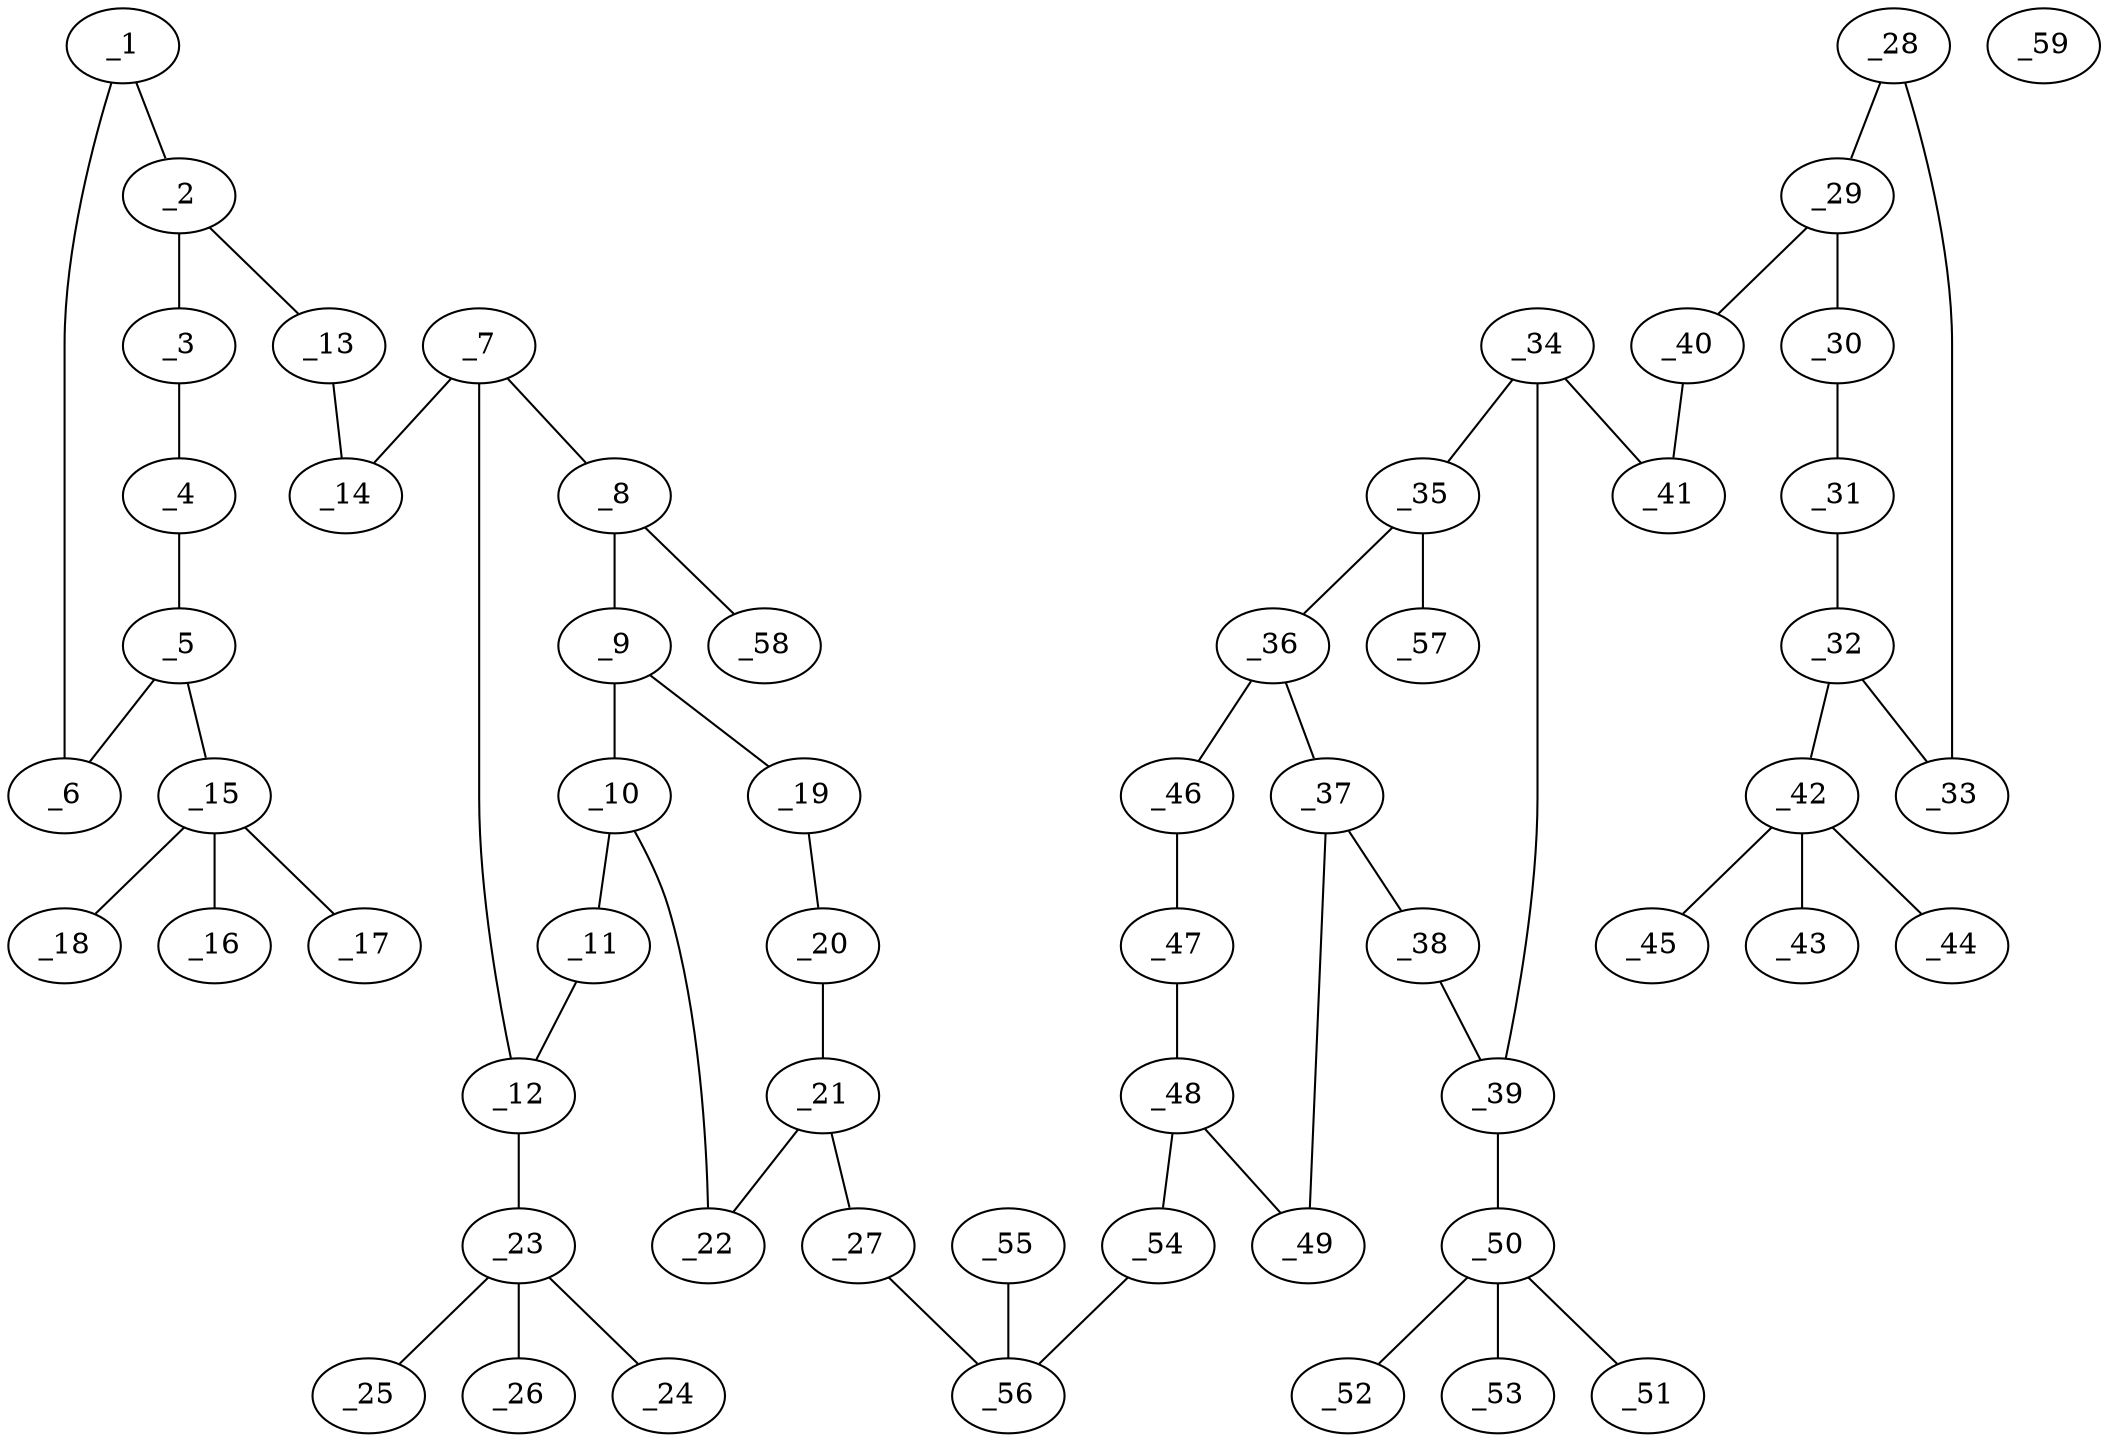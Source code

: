 graph molid642663 {
	_1	 [charge=0,
		chem=1,
		symbol="C  ",
		x="4.5981",
		y="-0.5"];
	_2	 [charge=0,
		chem=1,
		symbol="C  ",
		x="5.4641",
		y="-1"];
	_1 -- _2	 [valence=1];
	_6	 [charge=0,
		chem=1,
		symbol="C  ",
		x="3.7321",
		y="-1"];
	_1 -- _6	 [valence=2];
	_3	 [charge=0,
		chem=1,
		symbol="C  ",
		x="5.4641",
		y="-2"];
	_2 -- _3	 [valence=2];
	_13	 [charge=0,
		chem=4,
		symbol="N  ",
		x="6.3301",
		y="-0.5"];
	_2 -- _13	 [valence=1];
	_4	 [charge=0,
		chem=1,
		symbol="C  ",
		x="4.5981",
		y="-2.5"];
	_3 -- _4	 [valence=1];
	_5	 [charge=0,
		chem=1,
		symbol="C  ",
		x="3.7321",
		y="-2"];
	_4 -- _5	 [valence=2];
	_5 -- _6	 [valence=1];
	_15	 [charge=0,
		chem=5,
		symbol="S  ",
		x="2.866",
		y="-2.5"];
	_5 -- _15	 [valence=1];
	_7	 [charge=0,
		chem=1,
		symbol="C  ",
		x="7.1962",
		y=1];
	_8	 [charge=0,
		chem=1,
		symbol="C  ",
		x="8.0622",
		y="0.5"];
	_7 -- _8	 [valence=1];
	_12	 [charge=0,
		chem=1,
		symbol="C  ",
		x="7.1962",
		y=2];
	_7 -- _12	 [valence=2];
	_14	 [charge=0,
		chem=4,
		symbol="N  ",
		x="6.3301",
		y="0.5"];
	_7 -- _14	 [valence=1];
	_9	 [charge=0,
		chem=1,
		symbol="C  ",
		x="8.9282",
		y=1];
	_8 -- _9	 [valence=2];
	_58	 [charge=0,
		chem=2,
		symbol="O  ",
		x="8.0622",
		y="-0.5"];
	_8 -- _58	 [valence=1];
	_10	 [charge=0,
		chem=1,
		symbol="C  ",
		x="8.9282",
		y=2];
	_9 -- _10	 [valence=1];
	_19	 [charge=0,
		chem=1,
		symbol="C  ",
		x="9.7942",
		y="0.5"];
	_9 -- _19	 [valence=1];
	_11	 [charge=0,
		chem=1,
		symbol="C  ",
		x="8.0622",
		y="2.5"];
	_10 -- _11	 [valence=2];
	_22	 [charge=0,
		chem=1,
		symbol="C  ",
		x="9.7942",
		y="2.5"];
	_10 -- _22	 [valence=1];
	_11 -- _12	 [valence=1];
	_23	 [charge=0,
		chem=5,
		symbol="S  ",
		x="6.3301",
		y="2.5"];
	_12 -- _23	 [valence=1];
	_13 -- _14	 [valence=2];
	_16	 [charge=0,
		chem=2,
		symbol="O  ",
		x=2,
		y="-3"];
	_15 -- _16	 [valence=2];
	_17	 [charge=0,
		chem=2,
		symbol="O  ",
		x="2.366",
		y="-1.6339"];
	_15 -- _17	 [valence=2];
	_18	 [charge=0,
		chem=2,
		symbol="O  ",
		x="3.366",
		y="-3.366"];
	_15 -- _18	 [valence=1];
	_20	 [charge=0,
		chem=1,
		symbol="C  ",
		x="10.6603",
		y=1];
	_19 -- _20	 [valence=2];
	_21	 [charge=0,
		chem=1,
		symbol="C  ",
		x="10.6603",
		y=2];
	_20 -- _21	 [valence=1];
	_21 -- _22	 [valence=2];
	_27	 [charge=0,
		chem=4,
		symbol="N  ",
		x="11.5263",
		y="2.5"];
	_21 -- _27	 [valence=1];
	_24	 [charge=0,
		chem=2,
		symbol="O  ",
		x="5.4641",
		y=3];
	_23 -- _24	 [valence=2];
	_25	 [charge=0,
		chem=2,
		symbol="O  ",
		x="5.8301",
		y="1.634"];
	_23 -- _25	 [valence=2];
	_26	 [charge=0,
		chem=2,
		symbol="O  ",
		x="6.8301",
		y="3.3661"];
	_23 -- _26	 [valence=1];
	_56	 [charge=0,
		chem=1,
		symbol="C  ",
		x="12.3923",
		y=2];
	_27 -- _56	 [valence=1];
	_28	 [charge=0,
		chem=1,
		symbol="C  ",
		x="20.1865",
		y="-0.5"];
	_29	 [charge=0,
		chem=1,
		symbol="C  ",
		x="19.3205",
		y="-1"];
	_28 -- _29	 [valence=2];
	_33	 [charge=0,
		chem=1,
		symbol="C  ",
		x="21.0526",
		y="-1"];
	_28 -- _33	 [valence=1];
	_30	 [charge=0,
		chem=1,
		symbol="C  ",
		x="19.3205",
		y="-2"];
	_29 -- _30	 [valence=1];
	_40	 [charge=0,
		chem=4,
		symbol="N  ",
		x="18.4545",
		y="-0.5"];
	_29 -- _40	 [valence=1];
	_31	 [charge=0,
		chem=1,
		symbol="C  ",
		x="20.1865",
		y="-2.5"];
	_30 -- _31	 [valence=2];
	_32	 [charge=0,
		chem=1,
		symbol="C  ",
		x="21.0526",
		y="-2"];
	_31 -- _32	 [valence=1];
	_32 -- _33	 [valence=2];
	_42	 [charge=0,
		chem=5,
		symbol="S  ",
		x="21.9186",
		y="-2.5"];
	_32 -- _42	 [valence=1];
	_34	 [charge=0,
		chem=1,
		symbol="C  ",
		x="17.5885",
		y=1];
	_35	 [charge=0,
		chem=1,
		symbol="C  ",
		x="16.7224",
		y="0.5"];
	_34 -- _35	 [valence=2];
	_39	 [charge=0,
		chem=1,
		symbol="C  ",
		x="17.5885",
		y=2];
	_34 -- _39	 [valence=1];
	_41	 [charge=0,
		chem=4,
		symbol="N  ",
		x="18.4545",
		y="0.5"];
	_34 -- _41	 [valence=1];
	_36	 [charge=0,
		chem=1,
		symbol="C  ",
		x="15.8564",
		y=1];
	_35 -- _36	 [valence=1];
	_57	 [charge=0,
		chem=2,
		symbol="O  ",
		x="16.7224",
		y="-0.5"];
	_35 -- _57	 [valence=1];
	_37	 [charge=0,
		chem=1,
		symbol="C  ",
		x="15.8564",
		y=2];
	_36 -- _37	 [valence=1];
	_46	 [charge=0,
		chem=1,
		symbol="C  ",
		x="14.9904",
		y="0.5"];
	_36 -- _46	 [valence=2];
	_38	 [charge=0,
		chem=1,
		symbol="C  ",
		x="16.7225",
		y="2.5"];
	_37 -- _38	 [valence=1];
	_49	 [charge=0,
		chem=1,
		symbol="C  ",
		x="14.9904",
		y="2.5"];
	_37 -- _49	 [valence=2];
	_38 -- _39	 [valence=2];
	_50	 [charge=0,
		chem=5,
		symbol="S  ",
		x="18.4545",
		y="2.5"];
	_39 -- _50	 [valence=1];
	_40 -- _41	 [valence=2];
	_43	 [charge=0,
		chem=2,
		symbol="O  ",
		x="22.7846",
		y="-3"];
	_42 -- _43	 [valence=2];
	_44	 [charge=0,
		chem=2,
		symbol="O  ",
		x="22.4186",
		y="-1.634"];
	_42 -- _44	 [valence=2];
	_45	 [charge=0,
		chem=2,
		symbol="O  ",
		x="21.4186",
		y="-3.3661"];
	_42 -- _45	 [valence=1];
	_47	 [charge=0,
		chem=1,
		symbol="C  ",
		x="14.1244",
		y=1];
	_46 -- _47	 [valence=1];
	_48	 [charge=0,
		chem=1,
		symbol="C  ",
		x="14.1244",
		y=2];
	_47 -- _48	 [valence=2];
	_48 -- _49	 [valence=1];
	_54	 [charge=0,
		chem=4,
		symbol="N  ",
		x="13.2584",
		y="2.5"];
	_48 -- _54	 [valence=1];
	_51	 [charge=0,
		chem=2,
		symbol="O  ",
		x="19.3205",
		y=3];
	_50 -- _51	 [valence=2];
	_52	 [charge=0,
		chem=2,
		symbol="O  ",
		x="18.9545",
		y="1.634"];
	_50 -- _52	 [valence=2];
	_53	 [charge=0,
		chem=2,
		symbol="O  ",
		x="17.9545",
		y="3.366"];
	_50 -- _53	 [valence=1];
	_54 -- _56	 [valence=1];
	_55	 [charge=0,
		chem=2,
		symbol="O  ",
		x="12.3923",
		y=1];
	_55 -- _56	 [valence=2];
	_59	 [charge=0,
		chem=29,
		symbol="Na ",
		x="24.7846",
		y=0];
}
